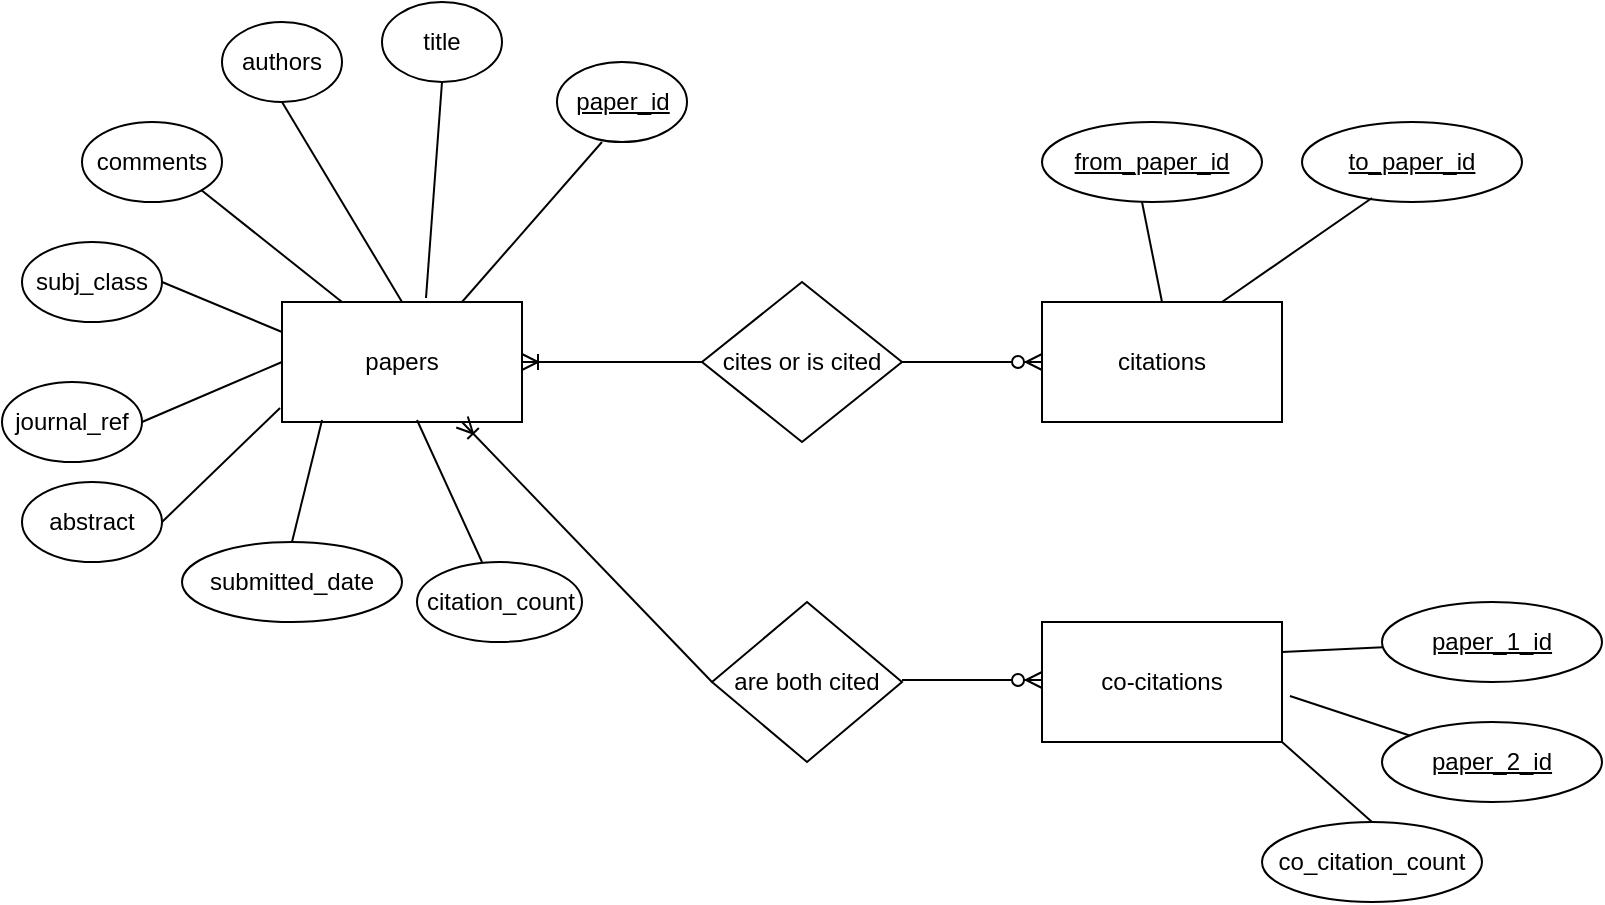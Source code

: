 <mxfile version="25.0.1">
  <diagram id="R2lEEEUBdFMjLlhIrx00" name="Page-1">
    <mxGraphModel dx="2314" dy="1155" grid="1" gridSize="10" guides="1" tooltips="1" connect="1" arrows="1" fold="1" page="1" pageScale="1" pageWidth="850" pageHeight="1100" math="0" shadow="0" extFonts="Permanent Marker^https://fonts.googleapis.com/css?family=Permanent+Marker">
      <root>
        <mxCell id="0" />
        <mxCell id="1" parent="0" />
        <mxCell id="oGpo_41S_EGQBhsd543R-8" value="papers" style="rounded=0;whiteSpace=wrap;html=1;" parent="1" vertex="1">
          <mxGeometry x="170" y="290" width="120" height="60" as="geometry" />
        </mxCell>
        <mxCell id="oGpo_41S_EGQBhsd543R-10" value="co-citations" style="rounded=0;whiteSpace=wrap;html=1;" parent="1" vertex="1">
          <mxGeometry x="550" y="450" width="120" height="60" as="geometry" />
        </mxCell>
        <mxCell id="oGpo_41S_EGQBhsd543R-11" value="citations" style="rounded=0;whiteSpace=wrap;html=1;" parent="1" vertex="1">
          <mxGeometry x="550" y="290" width="120" height="60" as="geometry" />
        </mxCell>
        <mxCell id="oGpo_41S_EGQBhsd543R-12" value="cites or is cited" style="rhombus;whiteSpace=wrap;html=1;" parent="1" vertex="1">
          <mxGeometry x="380" y="280" width="100" height="80" as="geometry" />
        </mxCell>
        <mxCell id="oGpo_41S_EGQBhsd543R-15" value="&lt;u&gt;paper_id&lt;/u&gt;" style="ellipse;whiteSpace=wrap;html=1;" parent="1" vertex="1">
          <mxGeometry x="307.5" y="170" width="65" height="40" as="geometry" />
        </mxCell>
        <mxCell id="oGpo_41S_EGQBhsd543R-16" value="title" style="ellipse;whiteSpace=wrap;html=1;" parent="1" vertex="1">
          <mxGeometry x="220" y="140" width="60" height="40" as="geometry" />
        </mxCell>
        <mxCell id="oGpo_41S_EGQBhsd543R-17" value="authors" style="ellipse;whiteSpace=wrap;html=1;" parent="1" vertex="1">
          <mxGeometry x="140" y="150" width="60" height="40" as="geometry" />
        </mxCell>
        <mxCell id="oGpo_41S_EGQBhsd543R-18" value="comments" style="ellipse;whiteSpace=wrap;html=1;" parent="1" vertex="1">
          <mxGeometry x="70" y="200" width="70" height="40" as="geometry" />
        </mxCell>
        <mxCell id="oGpo_41S_EGQBhsd543R-19" value="subj_class" style="ellipse;whiteSpace=wrap;html=1;" parent="1" vertex="1">
          <mxGeometry x="40" y="260" width="70" height="40" as="geometry" />
        </mxCell>
        <mxCell id="oGpo_41S_EGQBhsd543R-20" value="journal_ref" style="ellipse;whiteSpace=wrap;html=1;" parent="1" vertex="1">
          <mxGeometry x="30" y="330" width="70" height="40" as="geometry" />
        </mxCell>
        <mxCell id="oGpo_41S_EGQBhsd543R-21" value="abstract" style="ellipse;whiteSpace=wrap;html=1;" parent="1" vertex="1">
          <mxGeometry x="40" y="380" width="70" height="40" as="geometry" />
        </mxCell>
        <mxCell id="oGpo_41S_EGQBhsd543R-23" value="" style="endArrow=none;html=1;rounded=0;exitX=0.75;exitY=0;exitDx=0;exitDy=0;" parent="1" source="oGpo_41S_EGQBhsd543R-8" edge="1">
          <mxGeometry width="50" height="50" relative="1" as="geometry">
            <mxPoint x="280" y="260" as="sourcePoint" />
            <mxPoint x="330" y="210" as="targetPoint" />
          </mxGeometry>
        </mxCell>
        <mxCell id="oGpo_41S_EGQBhsd543R-24" value="" style="endArrow=none;html=1;rounded=0;exitX=0.6;exitY=-0.033;exitDx=0;exitDy=0;exitPerimeter=0;" parent="1" source="oGpo_41S_EGQBhsd543R-8" edge="1">
          <mxGeometry width="50" height="50" relative="1" as="geometry">
            <mxPoint x="180" y="260" as="sourcePoint" />
            <mxPoint x="250" y="180" as="targetPoint" />
          </mxGeometry>
        </mxCell>
        <mxCell id="oGpo_41S_EGQBhsd543R-25" value="" style="endArrow=none;html=1;rounded=0;exitX=0.5;exitY=0;exitDx=0;exitDy=0;entryX=0.5;entryY=1;entryDx=0;entryDy=0;" parent="1" source="oGpo_41S_EGQBhsd543R-8" target="oGpo_41S_EGQBhsd543R-17" edge="1">
          <mxGeometry width="50" height="50" relative="1" as="geometry">
            <mxPoint x="252" y="298" as="sourcePoint" />
            <mxPoint x="260" y="190" as="targetPoint" />
          </mxGeometry>
        </mxCell>
        <mxCell id="oGpo_41S_EGQBhsd543R-26" value="" style="endArrow=none;html=1;rounded=0;exitX=0.25;exitY=0;exitDx=0;exitDy=0;entryX=1;entryY=1;entryDx=0;entryDy=0;" parent="1" source="oGpo_41S_EGQBhsd543R-8" target="oGpo_41S_EGQBhsd543R-18" edge="1">
          <mxGeometry width="50" height="50" relative="1" as="geometry">
            <mxPoint x="240" y="300" as="sourcePoint" />
            <mxPoint x="180" y="200" as="targetPoint" />
          </mxGeometry>
        </mxCell>
        <mxCell id="oGpo_41S_EGQBhsd543R-27" value="" style="endArrow=none;html=1;rounded=0;exitX=0;exitY=0.25;exitDx=0;exitDy=0;entryX=1;entryY=0.5;entryDx=0;entryDy=0;" parent="1" source="oGpo_41S_EGQBhsd543R-8" target="oGpo_41S_EGQBhsd543R-19" edge="1">
          <mxGeometry width="50" height="50" relative="1" as="geometry">
            <mxPoint x="210" y="300" as="sourcePoint" />
            <mxPoint x="140" y="244" as="targetPoint" />
          </mxGeometry>
        </mxCell>
        <mxCell id="oGpo_41S_EGQBhsd543R-28" value="" style="endArrow=none;html=1;rounded=0;entryX=1;entryY=0.5;entryDx=0;entryDy=0;exitX=0;exitY=0.5;exitDx=0;exitDy=0;" parent="1" source="oGpo_41S_EGQBhsd543R-8" target="oGpo_41S_EGQBhsd543R-20" edge="1">
          <mxGeometry width="50" height="50" relative="1" as="geometry">
            <mxPoint x="150" y="330" as="sourcePoint" />
            <mxPoint x="120" y="290" as="targetPoint" />
          </mxGeometry>
        </mxCell>
        <mxCell id="oGpo_41S_EGQBhsd543R-29" value="" style="endArrow=none;html=1;rounded=0;entryX=1;entryY=0.5;entryDx=0;entryDy=0;exitX=-0.008;exitY=0.883;exitDx=0;exitDy=0;exitPerimeter=0;" parent="1" source="oGpo_41S_EGQBhsd543R-8" target="oGpo_41S_EGQBhsd543R-21" edge="1">
          <mxGeometry width="50" height="50" relative="1" as="geometry">
            <mxPoint x="180" y="330" as="sourcePoint" />
            <mxPoint x="110" y="360" as="targetPoint" />
          </mxGeometry>
        </mxCell>
        <mxCell id="oGpo_41S_EGQBhsd543R-30" value="submitted_date" style="ellipse;whiteSpace=wrap;html=1;" parent="1" vertex="1">
          <mxGeometry x="120" y="410" width="110" height="40" as="geometry" />
        </mxCell>
        <mxCell id="oGpo_41S_EGQBhsd543R-33" value="" style="endArrow=none;html=1;rounded=0;entryX=0.5;entryY=0;entryDx=0;entryDy=0;exitX=0.167;exitY=0.983;exitDx=0;exitDy=0;exitPerimeter=0;" parent="1" source="oGpo_41S_EGQBhsd543R-8" target="oGpo_41S_EGQBhsd543R-30" edge="1">
          <mxGeometry width="50" height="50" relative="1" as="geometry">
            <mxPoint x="179" y="353" as="sourcePoint" />
            <mxPoint x="120" y="410" as="targetPoint" />
          </mxGeometry>
        </mxCell>
        <mxCell id="oGpo_41S_EGQBhsd543R-34" value="are both cited" style="rhombus;whiteSpace=wrap;html=1;" parent="1" vertex="1">
          <mxGeometry x="385" y="440" width="95" height="80" as="geometry" />
        </mxCell>
        <mxCell id="oGpo_41S_EGQBhsd543R-36" value="&lt;u&gt;from_paper_id&lt;/u&gt;" style="ellipse;whiteSpace=wrap;html=1;" parent="1" vertex="1">
          <mxGeometry x="550" y="200" width="110" height="40" as="geometry" />
        </mxCell>
        <mxCell id="oGpo_41S_EGQBhsd543R-37" value="&lt;u&gt;to_paper_id&lt;/u&gt;" style="ellipse;whiteSpace=wrap;html=1;" parent="1" vertex="1">
          <mxGeometry x="680" y="200" width="110" height="40" as="geometry" />
        </mxCell>
        <mxCell id="oGpo_41S_EGQBhsd543R-38" value="" style="endArrow=none;html=1;rounded=0;exitX=0.5;exitY=0;exitDx=0;exitDy=0;" parent="1" source="oGpo_41S_EGQBhsd543R-11" edge="1">
          <mxGeometry width="50" height="50" relative="1" as="geometry">
            <mxPoint x="530" y="320" as="sourcePoint" />
            <mxPoint x="600" y="240" as="targetPoint" />
          </mxGeometry>
        </mxCell>
        <mxCell id="oGpo_41S_EGQBhsd543R-39" value="" style="endArrow=none;html=1;rounded=0;entryX=0.318;entryY=0.95;entryDx=0;entryDy=0;entryPerimeter=0;" parent="1" target="oGpo_41S_EGQBhsd543R-37" edge="1">
          <mxGeometry width="50" height="50" relative="1" as="geometry">
            <mxPoint x="640" y="290" as="sourcePoint" />
            <mxPoint x="610" y="250" as="targetPoint" />
          </mxGeometry>
        </mxCell>
        <mxCell id="oGpo_41S_EGQBhsd543R-40" value="&lt;u&gt;paper_1_id&lt;/u&gt;" style="ellipse;whiteSpace=wrap;html=1;" parent="1" vertex="1">
          <mxGeometry x="720" y="440" width="110" height="40" as="geometry" />
        </mxCell>
        <mxCell id="oGpo_41S_EGQBhsd543R-41" value="&lt;u&gt;paper_2_id&lt;/u&gt;" style="ellipse;whiteSpace=wrap;html=1;" parent="1" vertex="1">
          <mxGeometry x="720" y="500" width="110" height="40" as="geometry" />
        </mxCell>
        <mxCell id="oGpo_41S_EGQBhsd543R-42" value="co_citation_count" style="ellipse;whiteSpace=wrap;html=1;" parent="1" vertex="1">
          <mxGeometry x="660" y="550" width="110" height="40" as="geometry" />
        </mxCell>
        <mxCell id="oGpo_41S_EGQBhsd543R-43" value="" style="endArrow=none;html=1;rounded=0;exitX=1;exitY=0.25;exitDx=0;exitDy=0;" parent="1" source="oGpo_41S_EGQBhsd543R-10" target="oGpo_41S_EGQBhsd543R-40" edge="1">
          <mxGeometry width="50" height="50" relative="1" as="geometry">
            <mxPoint x="620" y="300" as="sourcePoint" />
            <mxPoint x="610" y="250" as="targetPoint" />
          </mxGeometry>
        </mxCell>
        <mxCell id="oGpo_41S_EGQBhsd543R-44" value="" style="endArrow=none;html=1;rounded=0;exitX=1.033;exitY=0.617;exitDx=0;exitDy=0;exitPerimeter=0;" parent="1" source="oGpo_41S_EGQBhsd543R-10" target="oGpo_41S_EGQBhsd543R-41" edge="1">
          <mxGeometry width="50" height="50" relative="1" as="geometry">
            <mxPoint x="680" y="475" as="sourcePoint" />
            <mxPoint x="730" y="473" as="targetPoint" />
          </mxGeometry>
        </mxCell>
        <mxCell id="oGpo_41S_EGQBhsd543R-45" value="" style="endArrow=none;html=1;rounded=0;exitX=1;exitY=1;exitDx=0;exitDy=0;entryX=0.5;entryY=0;entryDx=0;entryDy=0;" parent="1" source="oGpo_41S_EGQBhsd543R-10" target="oGpo_41S_EGQBhsd543R-42" edge="1">
          <mxGeometry width="50" height="50" relative="1" as="geometry">
            <mxPoint x="684" y="497" as="sourcePoint" />
            <mxPoint x="744" y="517" as="targetPoint" />
          </mxGeometry>
        </mxCell>
        <mxCell id="oGpo_41S_EGQBhsd543R-52" value="" style="fontSize=12;html=1;endArrow=ERoneToMany;rounded=0;exitX=0;exitY=0.5;exitDx=0;exitDy=0;" parent="1" source="oGpo_41S_EGQBhsd543R-12" edge="1">
          <mxGeometry width="100" height="100" relative="1" as="geometry">
            <mxPoint x="380" y="300" as="sourcePoint" />
            <mxPoint x="290" y="320" as="targetPoint" />
          </mxGeometry>
        </mxCell>
        <mxCell id="oGpo_41S_EGQBhsd543R-54" value="" style="fontSize=12;html=1;endArrow=ERzeroToMany;endFill=1;rounded=0;entryX=0;entryY=0.5;entryDx=0;entryDy=0;exitX=1;exitY=0.5;exitDx=0;exitDy=0;" parent="1" source="oGpo_41S_EGQBhsd543R-12" target="oGpo_41S_EGQBhsd543R-11" edge="1">
          <mxGeometry width="100" height="100" relative="1" as="geometry">
            <mxPoint x="490" y="400" as="sourcePoint" />
            <mxPoint x="590" y="300" as="targetPoint" />
          </mxGeometry>
        </mxCell>
        <mxCell id="oGpo_41S_EGQBhsd543R-55" value="" style="fontSize=12;html=1;endArrow=ERzeroToMany;endFill=1;rounded=0;entryX=0;entryY=0.5;entryDx=0;entryDy=0;exitX=1;exitY=0.5;exitDx=0;exitDy=0;" parent="1" edge="1">
          <mxGeometry width="100" height="100" relative="1" as="geometry">
            <mxPoint x="480" y="479" as="sourcePoint" />
            <mxPoint x="550" y="479" as="targetPoint" />
          </mxGeometry>
        </mxCell>
        <mxCell id="oGpo_41S_EGQBhsd543R-56" value="" style="fontSize=12;html=1;endArrow=ERoneToMany;rounded=0;exitX=0;exitY=0.5;exitDx=0;exitDy=0;entryX=0.75;entryY=1;entryDx=0;entryDy=0;" parent="1" source="oGpo_41S_EGQBhsd543R-34" target="oGpo_41S_EGQBhsd543R-8" edge="1">
          <mxGeometry width="100" height="100" relative="1" as="geometry">
            <mxPoint x="390" y="330" as="sourcePoint" />
            <mxPoint x="300" y="330" as="targetPoint" />
          </mxGeometry>
        </mxCell>
        <mxCell id="420f6ltuDLq2ekgMdifw-1" value="" style="endArrow=none;html=1;rounded=0;exitX=0.167;exitY=0.983;exitDx=0;exitDy=0;exitPerimeter=0;" edge="1" parent="1">
          <mxGeometry width="50" height="50" relative="1" as="geometry">
            <mxPoint x="237.5" y="349" as="sourcePoint" />
            <mxPoint x="270" y="420" as="targetPoint" />
          </mxGeometry>
        </mxCell>
        <mxCell id="420f6ltuDLq2ekgMdifw-2" value="citation_count" style="ellipse;whiteSpace=wrap;html=1;" vertex="1" parent="1">
          <mxGeometry x="237.5" y="420" width="82.5" height="40" as="geometry" />
        </mxCell>
      </root>
    </mxGraphModel>
  </diagram>
</mxfile>
